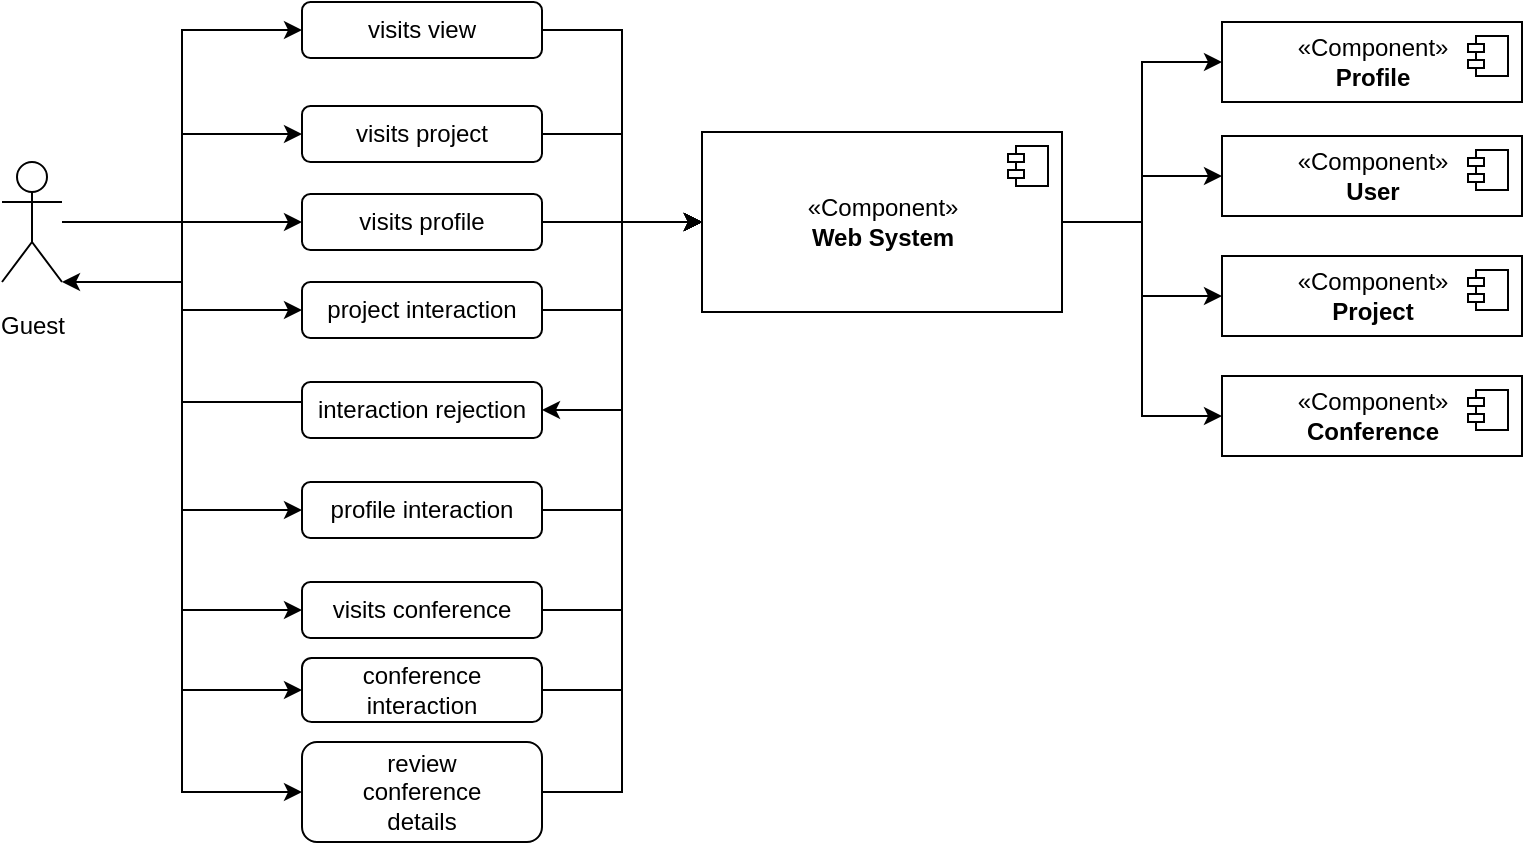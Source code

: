 <mxfile version="20.2.2" type="github">
  <diagram id="pdv7svproLIONUE0IWjK" name="Page-1">
    <mxGraphModel dx="1522" dy="721" grid="1" gridSize="10" guides="1" tooltips="1" connect="1" arrows="1" fold="1" page="0" pageScale="1" pageWidth="827" pageHeight="1169" math="0" shadow="0">
      <root>
        <mxCell id="0" />
        <mxCell id="1" parent="0" />
        <mxCell id="SzZliVr7t9WPG1wRtsnK-15" style="edgeStyle=orthogonalEdgeStyle;rounded=0;orthogonalLoop=1;jettySize=auto;html=1;entryX=0;entryY=0.5;entryDx=0;entryDy=0;" edge="1" parent="1" source="SzZliVr7t9WPG1wRtsnK-1" target="SzZliVr7t9WPG1wRtsnK-14">
          <mxGeometry relative="1" as="geometry" />
        </mxCell>
        <mxCell id="SzZliVr7t9WPG1wRtsnK-18" style="edgeStyle=orthogonalEdgeStyle;rounded=0;orthogonalLoop=1;jettySize=auto;html=1;" edge="1" parent="1" source="SzZliVr7t9WPG1wRtsnK-1" target="SzZliVr7t9WPG1wRtsnK-17">
          <mxGeometry relative="1" as="geometry" />
        </mxCell>
        <mxCell id="SzZliVr7t9WPG1wRtsnK-21" style="edgeStyle=orthogonalEdgeStyle;rounded=0;orthogonalLoop=1;jettySize=auto;html=1;entryX=0;entryY=0.5;entryDx=0;entryDy=0;" edge="1" parent="1" source="SzZliVr7t9WPG1wRtsnK-1" target="SzZliVr7t9WPG1wRtsnK-20">
          <mxGeometry relative="1" as="geometry" />
        </mxCell>
        <mxCell id="SzZliVr7t9WPG1wRtsnK-24" style="edgeStyle=orthogonalEdgeStyle;rounded=0;orthogonalLoop=1;jettySize=auto;html=1;entryX=0;entryY=0.5;entryDx=0;entryDy=0;" edge="1" parent="1" source="SzZliVr7t9WPG1wRtsnK-1" target="SzZliVr7t9WPG1wRtsnK-23">
          <mxGeometry relative="1" as="geometry" />
        </mxCell>
        <mxCell id="SzZliVr7t9WPG1wRtsnK-33" style="edgeStyle=orthogonalEdgeStyle;rounded=0;orthogonalLoop=1;jettySize=auto;html=1;entryX=0;entryY=0.5;entryDx=0;entryDy=0;" edge="1" parent="1" source="SzZliVr7t9WPG1wRtsnK-1" target="SzZliVr7t9WPG1wRtsnK-30">
          <mxGeometry relative="1" as="geometry" />
        </mxCell>
        <mxCell id="SzZliVr7t9WPG1wRtsnK-36" style="edgeStyle=orthogonalEdgeStyle;rounded=0;orthogonalLoop=1;jettySize=auto;html=1;entryX=0;entryY=0.5;entryDx=0;entryDy=0;" edge="1" parent="1" source="SzZliVr7t9WPG1wRtsnK-1" target="SzZliVr7t9WPG1wRtsnK-35">
          <mxGeometry relative="1" as="geometry" />
        </mxCell>
        <mxCell id="SzZliVr7t9WPG1wRtsnK-39" style="edgeStyle=orthogonalEdgeStyle;rounded=0;orthogonalLoop=1;jettySize=auto;html=1;entryX=0;entryY=0.5;entryDx=0;entryDy=0;" edge="1" parent="1" source="SzZliVr7t9WPG1wRtsnK-1" target="SzZliVr7t9WPG1wRtsnK-38">
          <mxGeometry relative="1" as="geometry" />
        </mxCell>
        <mxCell id="SzZliVr7t9WPG1wRtsnK-42" style="edgeStyle=orthogonalEdgeStyle;rounded=0;orthogonalLoop=1;jettySize=auto;html=1;entryX=0;entryY=0.5;entryDx=0;entryDy=0;" edge="1" parent="1" source="SzZliVr7t9WPG1wRtsnK-1" target="SzZliVr7t9WPG1wRtsnK-41">
          <mxGeometry relative="1" as="geometry" />
        </mxCell>
        <mxCell id="SzZliVr7t9WPG1wRtsnK-1" value="Guest" style="shape=umlActor;verticalLabelPosition=bottom;verticalAlign=top;html=1;outlineConnect=0;spacing=10;spacingRight=0;" vertex="1" parent="1">
          <mxGeometry x="-110" y="320" width="30" height="60" as="geometry" />
        </mxCell>
        <mxCell id="SzZliVr7t9WPG1wRtsnK-28" style="edgeStyle=orthogonalEdgeStyle;rounded=0;orthogonalLoop=1;jettySize=auto;html=1;entryX=1;entryY=0.5;entryDx=0;entryDy=0;" edge="1" parent="1" source="SzZliVr7t9WPG1wRtsnK-2" target="SzZliVr7t9WPG1wRtsnK-27">
          <mxGeometry relative="1" as="geometry" />
        </mxCell>
        <mxCell id="SzZliVr7t9WPG1wRtsnK-56" style="edgeStyle=orthogonalEdgeStyle;rounded=0;orthogonalLoop=1;jettySize=auto;html=1;entryX=0;entryY=0.5;entryDx=0;entryDy=0;" edge="1" parent="1" source="SzZliVr7t9WPG1wRtsnK-2" target="SzZliVr7t9WPG1wRtsnK-49">
          <mxGeometry relative="1" as="geometry" />
        </mxCell>
        <mxCell id="SzZliVr7t9WPG1wRtsnK-57" style="edgeStyle=orthogonalEdgeStyle;rounded=0;orthogonalLoop=1;jettySize=auto;html=1;entryX=0;entryY=0.5;entryDx=0;entryDy=0;" edge="1" parent="1" source="SzZliVr7t9WPG1wRtsnK-2" target="SzZliVr7t9WPG1wRtsnK-47">
          <mxGeometry relative="1" as="geometry" />
        </mxCell>
        <mxCell id="SzZliVr7t9WPG1wRtsnK-58" style="edgeStyle=orthogonalEdgeStyle;rounded=0;orthogonalLoop=1;jettySize=auto;html=1;entryX=0;entryY=0.5;entryDx=0;entryDy=0;" edge="1" parent="1" source="SzZliVr7t9WPG1wRtsnK-2" target="SzZliVr7t9WPG1wRtsnK-54">
          <mxGeometry relative="1" as="geometry" />
        </mxCell>
        <mxCell id="SzZliVr7t9WPG1wRtsnK-59" style="edgeStyle=orthogonalEdgeStyle;rounded=0;orthogonalLoop=1;jettySize=auto;html=1;entryX=0;entryY=0.5;entryDx=0;entryDy=0;" edge="1" parent="1" source="SzZliVr7t9WPG1wRtsnK-2" target="SzZliVr7t9WPG1wRtsnK-45">
          <mxGeometry relative="1" as="geometry" />
        </mxCell>
        <mxCell id="SzZliVr7t9WPG1wRtsnK-2" value="«Component»&lt;br&gt;&lt;b&gt;Web System&lt;/b&gt;" style="html=1;dropTarget=0;spacing=7;" vertex="1" parent="1">
          <mxGeometry x="240" y="305" width="180" height="90" as="geometry" />
        </mxCell>
        <mxCell id="SzZliVr7t9WPG1wRtsnK-3" value="" style="shape=module;jettyWidth=8;jettyHeight=4;" vertex="1" parent="SzZliVr7t9WPG1wRtsnK-2">
          <mxGeometry x="1" width="20" height="20" relative="1" as="geometry">
            <mxPoint x="-27" y="7" as="offset" />
          </mxGeometry>
        </mxCell>
        <mxCell id="SzZliVr7t9WPG1wRtsnK-16" style="edgeStyle=orthogonalEdgeStyle;rounded=0;orthogonalLoop=1;jettySize=auto;html=1;entryX=0;entryY=0.5;entryDx=0;entryDy=0;" edge="1" parent="1" source="SzZliVr7t9WPG1wRtsnK-14" target="SzZliVr7t9WPG1wRtsnK-2">
          <mxGeometry relative="1" as="geometry" />
        </mxCell>
        <mxCell id="SzZliVr7t9WPG1wRtsnK-14" value="visits view" style="rounded=1;whiteSpace=wrap;html=1;" vertex="1" parent="1">
          <mxGeometry x="40" y="240" width="120" height="28" as="geometry" />
        </mxCell>
        <mxCell id="SzZliVr7t9WPG1wRtsnK-19" style="edgeStyle=orthogonalEdgeStyle;rounded=0;orthogonalLoop=1;jettySize=auto;html=1;entryX=0;entryY=0.5;entryDx=0;entryDy=0;" edge="1" parent="1" source="SzZliVr7t9WPG1wRtsnK-17" target="SzZliVr7t9WPG1wRtsnK-2">
          <mxGeometry relative="1" as="geometry" />
        </mxCell>
        <mxCell id="SzZliVr7t9WPG1wRtsnK-17" value="visits project" style="rounded=1;whiteSpace=wrap;html=1;" vertex="1" parent="1">
          <mxGeometry x="40" y="292" width="120" height="28" as="geometry" />
        </mxCell>
        <mxCell id="SzZliVr7t9WPG1wRtsnK-22" style="edgeStyle=orthogonalEdgeStyle;rounded=0;orthogonalLoop=1;jettySize=auto;html=1;entryX=0;entryY=0.5;entryDx=0;entryDy=0;" edge="1" parent="1" source="SzZliVr7t9WPG1wRtsnK-20" target="SzZliVr7t9WPG1wRtsnK-2">
          <mxGeometry relative="1" as="geometry" />
        </mxCell>
        <mxCell id="SzZliVr7t9WPG1wRtsnK-20" value="visits profile" style="rounded=1;whiteSpace=wrap;html=1;" vertex="1" parent="1">
          <mxGeometry x="40" y="336" width="120" height="28" as="geometry" />
        </mxCell>
        <mxCell id="SzZliVr7t9WPG1wRtsnK-25" style="edgeStyle=orthogonalEdgeStyle;rounded=0;orthogonalLoop=1;jettySize=auto;html=1;entryX=0;entryY=0.5;entryDx=0;entryDy=0;" edge="1" parent="1" source="SzZliVr7t9WPG1wRtsnK-23" target="SzZliVr7t9WPG1wRtsnK-2">
          <mxGeometry relative="1" as="geometry" />
        </mxCell>
        <mxCell id="SzZliVr7t9WPG1wRtsnK-23" value="project interaction" style="rounded=1;whiteSpace=wrap;html=1;" vertex="1" parent="1">
          <mxGeometry x="40" y="380" width="120" height="28" as="geometry" />
        </mxCell>
        <mxCell id="SzZliVr7t9WPG1wRtsnK-29" style="edgeStyle=orthogonalEdgeStyle;rounded=0;orthogonalLoop=1;jettySize=auto;html=1;" edge="1" parent="1" source="SzZliVr7t9WPG1wRtsnK-27">
          <mxGeometry relative="1" as="geometry">
            <mxPoint x="-80" y="380" as="targetPoint" />
            <Array as="points">
              <mxPoint x="-20" y="440" />
              <mxPoint x="-20" y="380" />
            </Array>
          </mxGeometry>
        </mxCell>
        <mxCell id="SzZliVr7t9WPG1wRtsnK-27" value="interaction rejection" style="rounded=1;whiteSpace=wrap;html=1;" vertex="1" parent="1">
          <mxGeometry x="40" y="430" width="120" height="28" as="geometry" />
        </mxCell>
        <mxCell id="SzZliVr7t9WPG1wRtsnK-34" style="edgeStyle=orthogonalEdgeStyle;rounded=0;orthogonalLoop=1;jettySize=auto;html=1;entryX=0;entryY=0.5;entryDx=0;entryDy=0;" edge="1" parent="1" source="SzZliVr7t9WPG1wRtsnK-30" target="SzZliVr7t9WPG1wRtsnK-2">
          <mxGeometry relative="1" as="geometry" />
        </mxCell>
        <mxCell id="SzZliVr7t9WPG1wRtsnK-30" value="profile interaction" style="rounded=1;whiteSpace=wrap;html=1;" vertex="1" parent="1">
          <mxGeometry x="40" y="480" width="120" height="28" as="geometry" />
        </mxCell>
        <mxCell id="SzZliVr7t9WPG1wRtsnK-37" style="edgeStyle=orthogonalEdgeStyle;rounded=0;orthogonalLoop=1;jettySize=auto;html=1;entryX=0;entryY=0.5;entryDx=0;entryDy=0;" edge="1" parent="1" source="SzZliVr7t9WPG1wRtsnK-35" target="SzZliVr7t9WPG1wRtsnK-2">
          <mxGeometry relative="1" as="geometry" />
        </mxCell>
        <mxCell id="SzZliVr7t9WPG1wRtsnK-35" value="visits conference" style="rounded=1;whiteSpace=wrap;html=1;" vertex="1" parent="1">
          <mxGeometry x="40" y="530" width="120" height="28" as="geometry" />
        </mxCell>
        <mxCell id="SzZliVr7t9WPG1wRtsnK-40" style="edgeStyle=orthogonalEdgeStyle;rounded=0;orthogonalLoop=1;jettySize=auto;html=1;entryX=0;entryY=0.5;entryDx=0;entryDy=0;" edge="1" parent="1" source="SzZliVr7t9WPG1wRtsnK-38" target="SzZliVr7t9WPG1wRtsnK-2">
          <mxGeometry relative="1" as="geometry" />
        </mxCell>
        <mxCell id="SzZliVr7t9WPG1wRtsnK-38" value="conference interaction" style="rounded=1;whiteSpace=wrap;html=1;" vertex="1" parent="1">
          <mxGeometry x="40" y="568" width="120" height="32" as="geometry" />
        </mxCell>
        <mxCell id="SzZliVr7t9WPG1wRtsnK-43" style="edgeStyle=orthogonalEdgeStyle;rounded=0;orthogonalLoop=1;jettySize=auto;html=1;entryX=0;entryY=0.5;entryDx=0;entryDy=0;" edge="1" parent="1" source="SzZliVr7t9WPG1wRtsnK-41" target="SzZliVr7t9WPG1wRtsnK-2">
          <mxGeometry relative="1" as="geometry" />
        </mxCell>
        <mxCell id="SzZliVr7t9WPG1wRtsnK-41" value="review&lt;br&gt;conference&lt;br&gt;details" style="rounded=1;whiteSpace=wrap;html=1;" vertex="1" parent="1">
          <mxGeometry x="40" y="610" width="120" height="50" as="geometry" />
        </mxCell>
        <mxCell id="SzZliVr7t9WPG1wRtsnK-45" value="«Component»&lt;br&gt;&lt;b&gt;Conference&lt;/b&gt;" style="html=1;dropTarget=0;" vertex="1" parent="1">
          <mxGeometry x="500" y="427" width="150" height="40" as="geometry" />
        </mxCell>
        <mxCell id="SzZliVr7t9WPG1wRtsnK-46" value="" style="shape=module;jettyWidth=8;jettyHeight=4;" vertex="1" parent="SzZliVr7t9WPG1wRtsnK-45">
          <mxGeometry x="1" width="20" height="20" relative="1" as="geometry">
            <mxPoint x="-27" y="7" as="offset" />
          </mxGeometry>
        </mxCell>
        <mxCell id="SzZliVr7t9WPG1wRtsnK-47" value="«Component»&lt;br&gt;&lt;b&gt;User&lt;/b&gt;" style="html=1;dropTarget=0;" vertex="1" parent="1">
          <mxGeometry x="500" y="307" width="150" height="40" as="geometry" />
        </mxCell>
        <mxCell id="SzZliVr7t9WPG1wRtsnK-48" value="" style="shape=module;jettyWidth=8;jettyHeight=4;" vertex="1" parent="SzZliVr7t9WPG1wRtsnK-47">
          <mxGeometry x="1" width="20" height="20" relative="1" as="geometry">
            <mxPoint x="-27" y="7" as="offset" />
          </mxGeometry>
        </mxCell>
        <mxCell id="SzZliVr7t9WPG1wRtsnK-49" value="«Component»&lt;br&gt;&lt;b&gt;Profile&lt;/b&gt;" style="html=1;dropTarget=0;" vertex="1" parent="1">
          <mxGeometry x="500" y="250" width="150" height="40" as="geometry" />
        </mxCell>
        <mxCell id="SzZliVr7t9WPG1wRtsnK-50" value="" style="shape=module;jettyWidth=8;jettyHeight=4;" vertex="1" parent="SzZliVr7t9WPG1wRtsnK-49">
          <mxGeometry x="1" width="20" height="20" relative="1" as="geometry">
            <mxPoint x="-27" y="7" as="offset" />
          </mxGeometry>
        </mxCell>
        <mxCell id="SzZliVr7t9WPG1wRtsnK-54" value="«Component»&lt;br&gt;&lt;b&gt;Project&lt;/b&gt;" style="html=1;dropTarget=0;" vertex="1" parent="1">
          <mxGeometry x="500" y="367" width="150" height="40" as="geometry" />
        </mxCell>
        <mxCell id="SzZliVr7t9WPG1wRtsnK-55" value="" style="shape=module;jettyWidth=8;jettyHeight=4;" vertex="1" parent="SzZliVr7t9WPG1wRtsnK-54">
          <mxGeometry x="1" width="20" height="20" relative="1" as="geometry">
            <mxPoint x="-27" y="7" as="offset" />
          </mxGeometry>
        </mxCell>
      </root>
    </mxGraphModel>
  </diagram>
</mxfile>
